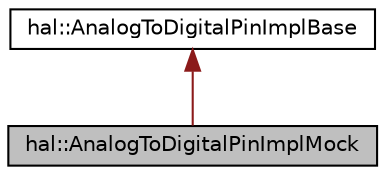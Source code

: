digraph "hal::AnalogToDigitalPinImplMock"
{
 // INTERACTIVE_SVG=YES
  edge [fontname="Helvetica",fontsize="10",labelfontname="Helvetica",labelfontsize="10"];
  node [fontname="Helvetica",fontsize="10",shape=record];
  Node2 [label="hal::AnalogToDigitalPinImplMock",height=0.2,width=0.4,color="black", fillcolor="grey75", style="filled", fontcolor="black"];
  Node3 -> Node2 [dir="back",color="firebrick4",fontsize="10",style="solid",fontname="Helvetica"];
  Node3 [label="hal::AnalogToDigitalPinImplBase",height=0.2,width=0.4,color="black", fillcolor="white", style="filled",URL="$d5/db8/classhal_1_1_analog_to_digital_pin_impl_base.html"];
}
